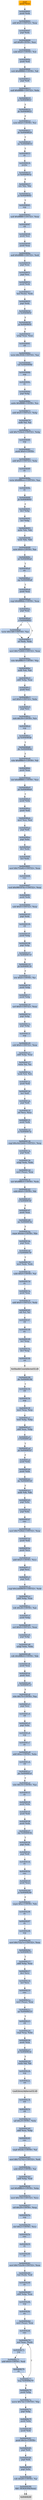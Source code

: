 digraph G {
node[shape=rectangle,style=filled,fillcolor=lightsteelblue,color=lightsteelblue]
bgcolor="transparent"
a0x00408000pushl_eax[label="start\npushl %eax",fillcolor="orange",color="lightgrey"];
a0x00408001pushl_edx[label="0x00408001\npushl %edx"];
a0x00408002addl_0x0UINT32_eax[label="0x00408002\naddl $0x0<UINT32>, %eax"];
a0x00408007popl_edx[label="0x00408007\npopl %edx"];
a0x00408008sall_0x80INT8_esi[label="0x00408008\nsall $0x80<INT8>, %esi"];
a0x0040800bsubb_0x0UINT8_ch[label="0x0040800b\nsubb $0x0<UINT8>, %ch"];
a0x0040800epushl_edi[label="0x0040800e\npushl %edi"];
a0x0040800frorb_0xffffff88UINT8_dl[label="0x0040800f\nrorb $0xffffff88<UINT8>, %dl"];
a0x00408012popl_edi[label="0x00408012\npopl %edi"];
a0x00408013andl_0xffffffffUINT32_ebx[label="0x00408013\nandl $0xffffffff<UINT32>, %ebx"];
a0x00408019jo_0x00408021[label="0x00408019\njo 0x00408021"];
a0x0040801bjle_0x00408021[label="0x0040801b\njle 0x00408021"];
a0x0040801dxorw_0x0UINT8_cx[label="0x0040801d\nxorw $0x0<UINT8>, %cx"];
a0x00408021jle_0x00408029[label="0x00408021\njle 0x00408029"];
a0x00408029jns_0x00408033[label="0x00408029\njns 0x00408033"];
a0x00408033clc_[label="0x00408033\nclc "];
a0x00408034pusha_[label="0x00408034\npusha "];
a0x00408035js_0x0040803a[label="0x00408035\njs 0x0040803a"];
a0x00408037orw_bx_bx[label="0x00408037\norw %bx, %bx"];
a0x0040803aja_0x00408041[label="0x0040803a\nja 0x00408041"];
a0x00408041nop_[label="0x00408041\nnop "];
a0x00408042andl_0xffffffffUINT32_eax[label="0x00408042\nandl $0xffffffff<UINT32>, %eax"];
a0x00408047cld_[label="0x00408047\ncld "];
a0x00408048pushl_esi[label="0x00408048\npushl %esi"];
a0x00408049pushl_eax[label="0x00408049\npushl %eax"];
a0x0040804aandl_0xffffffffUINT32_edi[label="0x0040804a\nandl $0xffffffff<UINT32>, %edi"];
a0x00408050popl_eax[label="0x00408050\npopl %eax"];
a0x00408051popl_esi[label="0x00408051\npopl %esi"];
a0x00408052pushl_edx[label="0x00408052\npushl %edx"];
a0x00408053leal_edx__edx[label="0x00408053\nleal (%edx), %edx"];
a0x00408055popl_edx[label="0x00408055\npopl %edx"];
a0x00408056jo_0x0040805f[label="0x00408056\njo 0x0040805f"];
a0x00408058jp_0x0040805f[label="0x00408058\njp 0x0040805f"];
a0x0040805fxchgl_eax_eax[label="0x0040805f\nxchgl %eax, %eax"];
a0x00408061cld_[label="0x00408061\ncld "];
a0x00408062testw_0x3938UINT16_ax[label="0x00408062\ntestw $0x3938<UINT16>, %ax"];
a0x00408066call_0x0040806b[label="0x00408066\ncall 0x0040806b"];
a0x0040806bnop_[label="0x0040806b\nnop "];
a0x0040806cclc_[label="0x0040806c\nclc "];
a0x0040806dpopl_ebp[label="0x0040806d\npopl %ebp"];
a0x0040806eandw_0xffffffffUINT8_cx[label="0x0040806e\nandw $0xffffffff<UINT8>, %cx"];
a0x00408072addl_0x0UINT32_ebp[label="0x00408072\naddl $0x0<UINT32>, %ebp"];
a0x00408078andb_al_al[label="0x00408078\nandb %al, %al"];
a0x0040807asubl_0x7524e4UINT32_ebp[label="0x0040807a\nsubl $0x7524e4<UINT32>, %ebp"];
a0x00408080nop_[label="0x00408080\nnop "];
a0x00408081pushl_0x0UINT8[label="0x00408081\npushl $0x0<UINT8>"];
a0x00408083addl_0x0UINT32_ebx[label="0x00408083\naddl $0x0<UINT32>, %ebx"];
a0x00408089clc_[label="0x00408089\nclc "];
a0x0040808atestw_0xffff8eeeUINT16_ax[label="0x0040808a\ntestw $0xffff8eee<UINT16>, %ax"];
a0x0040808eclc_[label="0x0040808e\nclc "];
a0x0040808fjb_0x00408093[label="0x0040808f\njb 0x00408093"];
a0x00408091decl_ebp[label="0x00408091\ndecl %ebp"];
a0x00408092incl_ebp[label="0x00408092\nincl %ebp"];
a0x00408093andw_dx_dx[label="0x00408093\nandw %dx, %dx"];
a0x00408096testb_bh_bh[label="0x00408096\ntestb %bh, %bh"];
a0x00408098xorw_0x0UINT8_ax[label="0x00408098\nxorw $0x0<UINT8>, %ax"];
a0x0040809cjnl_0x004080a0[label="0x0040809c\njnl 0x004080a0"];
a0x004080a0stc_[label="0x004080a0\nstc "];
a0x004080a1jnp_0x004080a8[label="0x004080a1\njnp 0x004080a8"];
a0x004080a8pushl_eax[label="0x004080a8\npushl %eax"];
a0x004080a9cmpl_0xffffffdbUINT8_eax[label="0x004080a9\ncmpl $0xffffffdb<UINT8>, %eax"];
a0x004080acpopl_eax[label="0x004080ac\npopl %eax"];
a0x004080adjl_0x004080b3[label="0x004080ad\njl 0x004080b3"];
a0x004080aftestw_0x14ffUINT16_ax[label="0x004080af\ntestw $0x14ff<UINT16>, %ax"];
a0x004080b3orl_edx_edx[label="0x004080b3\norl %edx, %edx"];
a0x004080b5movl_0x75260fUINT32_eax[label="0x004080b5\nmovl $0x75260f<UINT32>, %eax"];
a0x004080barolw_0xffffffc0UINT8_bp[label="0x004080ba\nrolw $0xffffffc0<UINT8>, %bp"];
a0x004080beandb_ah_ah[label="0x004080be\nandb %ah, %ah"];
a0x004080c0addl_ebp_eax[label="0x004080c0\naddl %ebp, %eax"];
a0x004080c2pushl_esi[label="0x004080c2\npushl %esi"];
a0x004080c3xorl_0x0UINT32_ebx[label="0x004080c3\nxorl $0x0<UINT32>, %ebx"];
a0x004080c9popl_esi[label="0x004080c9\npopl %esi"];
a0x004080carorb_0x30UINT8_ch[label="0x004080ca\nrorb $0x30<UINT8>, %ch"];
a0x004080cdnop_[label="0x004080cd\nnop "];
a0x004080cejg_0x004080d6[label="0x004080ce\njg 0x004080d6"];
a0x004080d6jbe_0x004080dc[label="0x004080d6\njbe 0x004080dc"];
a0x004080d8rolw_0xffffffe0UINT8_di[label="0x004080d8\nrolw $0xffffffe0<UINT8>, %di"];
a0x004080dcpushl_eax[label="0x004080dc\npushl %eax"];
a0x004080ddshrl_0xffffff80UINT8_esi[label="0x004080dd\nshrl $0xffffff80<UINT8>, %esi"];
a0x004080e0jnl_0x004080e9[label="0x004080e0\njnl 0x004080e9"];
a0x004080e9pushl_ebx[label="0x004080e9\npushl %ebx"];
a0x004080eapushl_edi[label="0x004080ea\npushl %edi"];
a0x004080ebmovl_esi_esi[label="0x004080eb\nmovl %esi, %esi"];
a0x004080edpopl_edi[label="0x004080ed\npopl %edi"];
a0x004080eepopl_ebx[label="0x004080ee\npopl %ebx"];
a0x004080efdecl_edx[label="0x004080ef\ndecl %edx"];
a0x004080f0incl_edx[label="0x004080f0\nincl %edx"];
a0x004080f1movl_0x752a82UINT32_eax[label="0x004080f1\nmovl $0x752a82<UINT32>, %eax"];
a0x004080f6cmc_[label="0x004080f6\ncmc "];
a0x004080f7testl_0x980187bcUINT32_eax[label="0x004080f7\ntestl $0x980187bc<UINT32>, %eax"];
a0x004080fcpushl_edx[label="0x004080fc\npushl %edx"];
a0x004080fdsubl_0x0UINT32_eax[label="0x004080fd\nsubl $0x0<UINT32>, %eax"];
a0x00408103popl_edx[label="0x00408103\npopl %edx"];
a0x00408104cld_[label="0x00408104\ncld "];
a0x00408105pushl_ebp[label="0x00408105\npushl %ebp"];
a0x00408106popl_ebp[label="0x00408106\npopl %ebp"];
a0x00408107ja_0x00408110[label="0x00408107\nja 0x00408110"];
a0x00408110jb_0x00408116[label="0x00408110\njb 0x00408116"];
a0x00408112orw_0x0UINT8_si[label="0x00408112\norw $0x0<UINT8>, %si"];
a0x00408116pushl_ebp[label="0x00408116\npushl %ebp"];
a0x00408117pushl_ebp[label="0x00408117\npushl %ebp"];
a0x00408118xorl_0x0UINT32_eax[label="0x00408118\nxorl $0x0<UINT32>, %eax"];
a0x0040811dpopl_ebp[label="0x0040811d\npopl %ebp"];
a0x0040811epopl_ebp[label="0x0040811e\npopl %ebp"];
a0x0040811fnop_[label="0x0040811f\nnop "];
a0x00408120subl_0x0UINT32_eax[label="0x00408120\nsubl $0x0<UINT32>, %eax"];
a0x00408125addl_ebp_eax[label="0x00408125\naddl %ebp, %eax"];
a0x00408127testw_si_si[label="0x00408127\ntestw %si, %si"];
a0x0040812atestb_ch_ch[label="0x0040812a\ntestb %ch, %ch"];
a0x0040812cpushl_edi[label="0x0040812c\npushl %edi"];
a0x0040812dincl_edi[label="0x0040812d\nincl %edi"];
a0x0040812epopl_edi[label="0x0040812e\npopl %edi"];
a0x0040812forl_ecx_ecx[label="0x0040812f\norl %ecx, %ecx"];
a0x00408131pushl_edx[label="0x00408131\npushl %edx"];
a0x00408132ja_0x0040813a[label="0x00408132\nja 0x0040813a"];
a0x00408134cmpl_0xc6a52b06UINT32_esp[label="0x00408134\ncmpl $0xc6a52b06<UINT32>, %esp"];
a0x0040813apopl_edx[label="0x0040813a\npopl %edx"];
a0x0040813bxchgl_edx_edx[label="0x0040813b\nxchgl %edx, %edx"];
a0x0040813dmovl_eax__eax[label="0x0040813d\nmovl (%eax), %eax"];
a0x0040813fshrl_0xffffffc0UINT8_edx[label="0x0040813f\nshrl $0xffffffc0<UINT8>, %edx"];
a0x00408142subb_0x0UINT8_bl[label="0x00408142\nsubb $0x0<UINT8>, %bl"];
a0x00408145jl_0x0040814f[label="0x00408145\njl 0x0040814f"];
a0x00408147pushl_eax[label="0x00408147\npushl %eax"];
a0x00408148jne_0x0040814e[label="0x00408148\njne 0x0040814e"];
a0x0040814acmpw_0x4dUINT8_bx[label="0x0040814a\ncmpw $0x4d<UINT8>, %bx"];
a0x0040814epopl_eax[label="0x0040814e\npopl %eax"];
a0x0040814fjl_0x00408159[label="0x0040814f\njl 0x00408159"];
a0x00408159movl_edx_edx[label="0x00408159\nmovl %edx, %edx"];
a0x0040815bsubb_0x0UINT8_al[label="0x0040815b\nsubb $0x0<UINT8>, %al"];
a0x0040815dclc_[label="0x0040815d\nclc "];
a0x0040815epushl_eax[label="0x0040815e\npushl %eax"];
a0x0040815faddl_0x0UINT32_edx[label="0x0040815f\naddl $0x0<UINT32>, %edx"];
a0x00408165orb_cl_cl[label="0x00408165\norb %cl, %cl"];
a0x00408167cld_[label="0x00408167\ncld "];
a0x00408168stc_[label="0x00408168\nstc "];
a0x00408169incl_esp[label="0x00408169\nincl %esp"];
a0x0040816adecl_esp[label="0x0040816a\ndecl %esp"];
a0x0040816bret[label="0x0040816b\nret"];
SetHandleCount_kernel32_dll[label="SetHandleCount@kernel32.dll",fillcolor="lightgrey",color="lightgrey"];
a0x00408196jbe_0x0040819d[label="0x00408196\njbe 0x0040819d"];
a0x0040819dcld_[label="0x0040819d\ncld "];
a0x0040819enop_[label="0x0040819e\nnop "];
a0x0040819fmovl_esp_esp[label="0x0040819f\nmovl %esp, %esp"];
a0x004081a1testl_ebp_ebp[label="0x004081a1\ntestl %ebp, %ebp"];
a0x004081a3addl_eax_ebp[label="0x004081a3\naddl %eax, %ebp"];
a0x004081a5jl_0x004081ad[label="0x004081a5\njl 0x004081ad"];
a0x004081adjnl_0x004081b7[label="0x004081ad\njnl 0x004081b7"];
a0x004081afpushl_ebx[label="0x004081af\npushl %ebx"];
a0x004081b0pushl_ebx[label="0x004081b0\npushl %ebx"];
a0x004081b1jbe_0x004081b5[label="0x004081b1\njbe 0x004081b5"];
a0x004081b3andb_dh_dh[label="0x004081b3\nandb %dh, %dh"];
a0x004081b5popl_ebx[label="0x004081b5\npopl %ebx"];
a0x004081b6popl_ebx[label="0x004081b6\npopl %ebx"];
a0x004081b7cmc_[label="0x004081b7\ncmc "];
a0x004081b8movl_0x7526b4UINT32_eax[label="0x004081b8\nmovl $0x7526b4<UINT32>, %eax"];
a0x004081bdpushl_edi[label="0x004081bd\npushl %edi"];
a0x004081bepushl_ecx[label="0x004081be\npushl %ecx"];
a0x004081bfaddl_0x0UINT8_ecx[label="0x004081bf\naddl $0x0<UINT8>, %ecx"];
a0x004081c2popl_ecx[label="0x004081c2\npopl %ecx"];
a0x004081c3popl_edi[label="0x004081c3\npopl %edi"];
a0x004081c4cmpl_0x2a8d9659UINT32_edx[label="0x004081c4\ncmpl $0x2a8d9659<UINT32>, %edx"];
a0x004081caaddl_ebp_eax[label="0x004081ca\naddl %ebp, %eax"];
a0x004081ccrolb_0x28UINT8_ah[label="0x004081cc\nrolb $0x28<UINT8>, %ah"];
a0x004081cfpushl_ebp[label="0x004081cf\npushl %ebp"];
a0x004081d0xorl_0x0UINT32_eax[label="0x004081d0\nxorl $0x0<UINT32>, %eax"];
a0x004081d5popl_ebp[label="0x004081d5\npopl %ebp"];
a0x004081d6xchgl_ebx_ebx[label="0x004081d6\nxchgl %ebx, %ebx"];
a0x004081d8rolb_0xffffffe0UINT8_bh[label="0x004081d8\nrolb $0xffffffe0<UINT8>, %bh"];
a0x004081dbpushl_eax[label="0x004081db\npushl %eax"];
a0x004081dcpushl_esi[label="0x004081dc\npushl %esi"];
a0x004081ddjs_0x004081e3[label="0x004081dd\njs 0x004081e3"];
a0x004081dfrolw_0x70UINT8_sp[label="0x004081df\nrolw $0x70<UINT8>, %sp"];
a0x004081e3popl_esi[label="0x004081e3\npopl %esi"];
a0x004081e4cld_[label="0x004081e4\ncld "];
a0x004081e5popl_ebx[label="0x004081e5\npopl %ebx"];
a0x004081e6nop_[label="0x004081e6\nnop "];
a0x004081e7clc_[label="0x004081e7\nclc "];
a0x004081e8addl_0xaUINT8_ebx[label="0x004081e8\naddl $0xa<UINT8>, %ebx"];
a0x004081ebcld_[label="0x004081eb\ncld "];
a0x004081ecjns_0x004081ef[label="0x004081ec\njns 0x004081ef"];
a0x004081efrolw_0x10UINT8_ax[label="0x004081ef\nrolw $0x10<UINT8>, %ax"];
a0x004081f3clc_[label="0x004081f3\nclc "];
a0x004081f4pushl_ebx[label="0x004081f4\npushl %ebx"];
a0x004081f5pushl_edi[label="0x004081f5\npushl %edi"];
a0x004081f6pushl_edx[label="0x004081f6\npushl %edx"];
a0x004081f7jnp_0x004081fb[label="0x004081f7\njnp 0x004081fb"];
a0x004081fbpopl_edx[label="0x004081fb\npopl %edx"];
a0x004081fcpopl_edi[label="0x004081fc\npopl %edi"];
a0x004081fdclc_[label="0x004081fd\nclc "];
a0x004081fecmc_[label="0x004081fe\ncmc "];
a0x004081ffpushl_eax[label="0x004081ff\npushl %eax"];
a0x00408200ja_0x00408206[label="0x00408200\nja 0x00408206"];
a0x00408202cmpw_0xeUINT8_dx[label="0x00408202\ncmpw $0xe<UINT8>, %dx"];
a0x00408206clc_[label="0x00408206\nclc "];
a0x00408207clc_[label="0x00408207\nclc "];
a0x00408208nop_[label="0x00408208\nnop "];
a0x00408209movl_0x752a7eUINT32_eax[label="0x00408209\nmovl $0x752a7e<UINT32>, %eax"];
a0x0040820eja_0x00408215[label="0x0040820e\nja 0x00408215"];
a0x00408215addl_ebp_eax[label="0x00408215\naddl %ebp, %eax"];
a0x00408217decl_ecx[label="0x00408217\ndecl %ecx"];
a0x00408218incl_ecx[label="0x00408218\nincl %ecx"];
a0x00408219cmc_[label="0x00408219\ncmc "];
a0x0040821amovl_eax__eax[label="0x0040821a\nmovl (%eax), %eax"];
a0x0040821cjae_0x00408223[label="0x0040821c\njae 0x00408223"];
a0x00408223cld_[label="0x00408223\ncld "];
a0x00408224cmpl_esp_ebx[label="0x00408224\ncmpl %esp, %ebx"];
a0x00408226pushl_eax[label="0x00408226\npushl %eax"];
a0x00408227jb_0x0040822b[label="0x00408227\njb 0x0040822b"];
a0x00408229testb_bl_bl[label="0x00408229\ntestb %bl, %bl"];
a0x0040822bnop_[label="0x0040822b\nnop "];
a0x0040822cret[label="0x0040822c\nret"];
LoadLibraryA_kernel32_dll[label="LoadLibraryA@kernel32.dll",fillcolor="lightgrey",color="lightgrey"];
a0x0040823bstd_[label="0x0040823b\nstd "];
a0x0040823ccld_[label="0x0040823c\ncld "];
a0x0040823dsall_0xc0INT8_ebx[label="0x0040823d\nsall $0xc0<INT8>, %ebx"];
a0x00408240addl_eax_ebp[label="0x00408240\naddl %eax, %ebp"];
a0x00408242cmc_[label="0x00408242\ncmc "];
a0x00408243cmpb_0x4bUINT8_al[label="0x00408243\ncmpb $0x4b<UINT8>, %al"];
a0x00408245movl_0x752702UINT32_edi[label="0x00408245\nmovl $0x752702<UINT32>, %edi"];
a0x0040824asubb_0x0UINT8_al[label="0x0040824a\nsubb $0x0<UINT8>, %al"];
a0x0040824daddl_ebp_edi[label="0x0040824d\naddl %ebp, %edi"];
a0x0040824frorl_0xffffffc0UINT8_ebp[label="0x0040824f\nrorl $0xffffffc0<UINT8>, %ebp"];
a0x00408252movl_0x334UINT32_ecx[label="0x00408252\nmovl $0x334<UINT32>, %ecx"];
a0x00408257roll_0x20UINT8_esp[label="0x00408257\nroll $0x20<UINT8>, %esp"];
a0x0040825anop_[label="0x0040825a\nnop "];
a0x0040825bshrl_0x2UINT8_ecx[label="0x0040825b\nshrl $0x2<UINT8>, %ecx"];
a0x0040825ecmc_[label="0x0040825e\ncmc "];
a0x0040825fclc_[label="0x0040825f\nclc "];
a0x00408260clc_[label="0x00408260\nclc "];
a0x00408261movl_0x752a36UINT32_eax[label="0x00408261\nmovl $0x752a36<UINT32>, %eax"];
a0x00408266leal_edi__edi[label="0x00408266\nleal (%edi), %edi"];
a0x00408268clc_[label="0x00408268\nclc "];
a0x00408269addl_ebp_eax[label="0x00408269\naddl %ebp, %eax"];
a0x0040826bnop_[label="0x0040826b\nnop "];
a0x0040826cstc_[label="0x0040826c\nstc "];
a0x0040826dmovl_eax__eax[label="0x0040826d\nmovl (%eax), %eax"];
a0x0040826fcmc_[label="0x0040826f\ncmc "];
a0x00408270xorl_eax_edi_[label="0x00408270\nxorl %eax, (%edi)"];
a0x00408272nop_[label="0x00408272\nnop "];
a0x00408273addl_0x4UINT8_edi[label="0x00408273\naddl $0x4<UINT8>, %edi"];
a0x00408276clc_[label="0x00408276\nclc "];
a0x00408277loop_0x00408270[label="0x00408277\nloop 0x00408270"];
a0x00408279pushl_ebp[label="0x00408279\npushl %ebp"];
a0x0040827amovw_0x7deUINT16_bp[label="0x0040827a\nmovw $0x7de<UINT16>, %bp"];
a0x0040827epopl_ebp[label="0x0040827e\npopl %ebp"];
a0x0040827fpushl_ebx[label="0x0040827f\npushl %ebx"];
a0x00408280pushl_edi[label="0x00408280\npushl %edi"];
a0x00408281pushl_0x5eUINT8[label="0x00408281\npushl $0x5e<UINT8>"];
a0x00408283popl_edi[label="0x00408283\npopl %edi"];
a0x00408284popl_edi[label="0x00408284\npopl %edi"];
a0x00408285popl_ebx[label="0x00408285\npopl %ebx"];
a0x00408286rolb_0x60UINT8_al[label="0x00408286\nrolb $0x60<UINT8>, %al"];
a0x00408289fildl__583826364eax_[label="0x00408289\nfildl -583826364(%eax)"];
a0x0040828f[label="0x0040828f",fillcolor="lightgrey",color="lightgrey"];
a0x0040828f[label="0x0040828f",fillcolor="lightgrey",color="lightgrey"];
a0x00408000pushl_eax -> a0x00408001pushl_edx [color="#000000"];
a0x00408001pushl_edx -> a0x00408002addl_0x0UINT32_eax [color="#000000"];
a0x00408002addl_0x0UINT32_eax -> a0x00408007popl_edx [color="#000000"];
a0x00408007popl_edx -> a0x00408008sall_0x80INT8_esi [color="#000000"];
a0x00408008sall_0x80INT8_esi -> a0x0040800bsubb_0x0UINT8_ch [color="#000000"];
a0x0040800bsubb_0x0UINT8_ch -> a0x0040800epushl_edi [color="#000000"];
a0x0040800epushl_edi -> a0x0040800frorb_0xffffff88UINT8_dl [color="#000000"];
a0x0040800frorb_0xffffff88UINT8_dl -> a0x00408012popl_edi [color="#000000"];
a0x00408012popl_edi -> a0x00408013andl_0xffffffffUINT32_ebx [color="#000000"];
a0x00408013andl_0xffffffffUINT32_ebx -> a0x00408019jo_0x00408021 [color="#000000"];
a0x00408019jo_0x00408021 -> a0x0040801bjle_0x00408021 [color="#000000",label="F"];
a0x0040801bjle_0x00408021 -> a0x0040801dxorw_0x0UINT8_cx [color="#000000",label="F"];
a0x0040801dxorw_0x0UINT8_cx -> a0x00408021jle_0x00408029 [color="#000000"];
a0x00408021jle_0x00408029 -> a0x00408029jns_0x00408033 [color="#000000",label="T"];
a0x00408029jns_0x00408033 -> a0x00408033clc_ [color="#000000",label="T"];
a0x00408033clc_ -> a0x00408034pusha_ [color="#000000"];
a0x00408034pusha_ -> a0x00408035js_0x0040803a [color="#000000"];
a0x00408035js_0x0040803a -> a0x00408037orw_bx_bx [color="#000000",label="F"];
a0x00408037orw_bx_bx -> a0x0040803aja_0x00408041 [color="#000000"];
a0x0040803aja_0x00408041 -> a0x00408041nop_ [color="#000000",label="T"];
a0x00408041nop_ -> a0x00408042andl_0xffffffffUINT32_eax [color="#000000"];
a0x00408042andl_0xffffffffUINT32_eax -> a0x00408047cld_ [color="#000000"];
a0x00408047cld_ -> a0x00408048pushl_esi [color="#000000"];
a0x00408048pushl_esi -> a0x00408049pushl_eax [color="#000000"];
a0x00408049pushl_eax -> a0x0040804aandl_0xffffffffUINT32_edi [color="#000000"];
a0x0040804aandl_0xffffffffUINT32_edi -> a0x00408050popl_eax [color="#000000"];
a0x00408050popl_eax -> a0x00408051popl_esi [color="#000000"];
a0x00408051popl_esi -> a0x00408052pushl_edx [color="#000000"];
a0x00408052pushl_edx -> a0x00408053leal_edx__edx [color="#000000"];
a0x00408053leal_edx__edx -> a0x00408055popl_edx [color="#000000"];
a0x00408055popl_edx -> a0x00408056jo_0x0040805f [color="#000000"];
a0x00408056jo_0x0040805f -> a0x00408058jp_0x0040805f [color="#000000",label="F"];
a0x00408058jp_0x0040805f -> a0x0040805fxchgl_eax_eax [color="#000000",label="T"];
a0x0040805fxchgl_eax_eax -> a0x00408061cld_ [color="#000000"];
a0x00408061cld_ -> a0x00408062testw_0x3938UINT16_ax [color="#000000"];
a0x00408062testw_0x3938UINT16_ax -> a0x00408066call_0x0040806b [color="#000000"];
a0x00408066call_0x0040806b -> a0x0040806bnop_ [color="#000000"];
a0x0040806bnop_ -> a0x0040806cclc_ [color="#000000"];
a0x0040806cclc_ -> a0x0040806dpopl_ebp [color="#000000"];
a0x0040806dpopl_ebp -> a0x0040806eandw_0xffffffffUINT8_cx [color="#000000"];
a0x0040806eandw_0xffffffffUINT8_cx -> a0x00408072addl_0x0UINT32_ebp [color="#000000"];
a0x00408072addl_0x0UINT32_ebp -> a0x00408078andb_al_al [color="#000000"];
a0x00408078andb_al_al -> a0x0040807asubl_0x7524e4UINT32_ebp [color="#000000"];
a0x0040807asubl_0x7524e4UINT32_ebp -> a0x00408080nop_ [color="#000000"];
a0x00408080nop_ -> a0x00408081pushl_0x0UINT8 [color="#000000"];
a0x00408081pushl_0x0UINT8 -> a0x00408083addl_0x0UINT32_ebx [color="#000000"];
a0x00408083addl_0x0UINT32_ebx -> a0x00408089clc_ [color="#000000"];
a0x00408089clc_ -> a0x0040808atestw_0xffff8eeeUINT16_ax [color="#000000"];
a0x0040808atestw_0xffff8eeeUINT16_ax -> a0x0040808eclc_ [color="#000000"];
a0x0040808eclc_ -> a0x0040808fjb_0x00408093 [color="#000000"];
a0x0040808fjb_0x00408093 -> a0x00408091decl_ebp [color="#000000",label="F"];
a0x00408091decl_ebp -> a0x00408092incl_ebp [color="#000000"];
a0x00408092incl_ebp -> a0x00408093andw_dx_dx [color="#000000"];
a0x00408093andw_dx_dx -> a0x00408096testb_bh_bh [color="#000000"];
a0x00408096testb_bh_bh -> a0x00408098xorw_0x0UINT8_ax [color="#000000"];
a0x00408098xorw_0x0UINT8_ax -> a0x0040809cjnl_0x004080a0 [color="#000000"];
a0x0040809cjnl_0x004080a0 -> a0x004080a0stc_ [color="#000000",label="T"];
a0x004080a0stc_ -> a0x004080a1jnp_0x004080a8 [color="#000000"];
a0x004080a1jnp_0x004080a8 -> a0x004080a8pushl_eax [color="#000000",label="T"];
a0x004080a8pushl_eax -> a0x004080a9cmpl_0xffffffdbUINT8_eax [color="#000000"];
a0x004080a9cmpl_0xffffffdbUINT8_eax -> a0x004080acpopl_eax [color="#000000"];
a0x004080acpopl_eax -> a0x004080adjl_0x004080b3 [color="#000000"];
a0x004080adjl_0x004080b3 -> a0x004080aftestw_0x14ffUINT16_ax [color="#000000",label="F"];
a0x004080adjl_0x004080b3 -> a0x004080b3orl_edx_edx [color="#000000",label="T"];
a0x004080b3orl_edx_edx -> a0x004080b5movl_0x75260fUINT32_eax [color="#000000"];
a0x004080b5movl_0x75260fUINT32_eax -> a0x004080barolw_0xffffffc0UINT8_bp [color="#000000"];
a0x004080barolw_0xffffffc0UINT8_bp -> a0x004080beandb_ah_ah [color="#000000"];
a0x004080beandb_ah_ah -> a0x004080c0addl_ebp_eax [color="#000000"];
a0x004080c0addl_ebp_eax -> a0x004080c2pushl_esi [color="#000000"];
a0x004080c2pushl_esi -> a0x004080c3xorl_0x0UINT32_ebx [color="#000000"];
a0x004080c3xorl_0x0UINT32_ebx -> a0x004080c9popl_esi [color="#000000"];
a0x004080c9popl_esi -> a0x004080carorb_0x30UINT8_ch [color="#000000"];
a0x004080carorb_0x30UINT8_ch -> a0x004080cdnop_ [color="#000000"];
a0x004080cdnop_ -> a0x004080cejg_0x004080d6 [color="#000000"];
a0x004080cejg_0x004080d6 -> a0x004080d6jbe_0x004080dc [color="#000000",label="T"];
a0x004080d6jbe_0x004080dc -> a0x004080d8rolw_0xffffffe0UINT8_di [color="#000000",label="F"];
a0x004080d8rolw_0xffffffe0UINT8_di -> a0x004080dcpushl_eax [color="#000000"];
a0x004080dcpushl_eax -> a0x004080ddshrl_0xffffff80UINT8_esi [color="#000000"];
a0x004080ddshrl_0xffffff80UINT8_esi -> a0x004080e0jnl_0x004080e9 [color="#000000"];
a0x004080e0jnl_0x004080e9 -> a0x004080e9pushl_ebx [color="#000000",label="T"];
a0x004080e9pushl_ebx -> a0x004080eapushl_edi [color="#000000"];
a0x004080eapushl_edi -> a0x004080ebmovl_esi_esi [color="#000000"];
a0x004080ebmovl_esi_esi -> a0x004080edpopl_edi [color="#000000"];
a0x004080edpopl_edi -> a0x004080eepopl_ebx [color="#000000"];
a0x004080eepopl_ebx -> a0x004080efdecl_edx [color="#000000"];
a0x004080efdecl_edx -> a0x004080f0incl_edx [color="#000000"];
a0x004080f0incl_edx -> a0x004080f1movl_0x752a82UINT32_eax [color="#000000"];
a0x004080f1movl_0x752a82UINT32_eax -> a0x004080f6cmc_ [color="#000000"];
a0x004080f6cmc_ -> a0x004080f7testl_0x980187bcUINT32_eax [color="#000000"];
a0x004080f7testl_0x980187bcUINT32_eax -> a0x004080fcpushl_edx [color="#000000"];
a0x004080fcpushl_edx -> a0x004080fdsubl_0x0UINT32_eax [color="#000000"];
a0x004080fdsubl_0x0UINT32_eax -> a0x00408103popl_edx [color="#000000"];
a0x00408103popl_edx -> a0x00408104cld_ [color="#000000"];
a0x00408104cld_ -> a0x00408105pushl_ebp [color="#000000"];
a0x00408105pushl_ebp -> a0x00408106popl_ebp [color="#000000"];
a0x00408106popl_ebp -> a0x00408107ja_0x00408110 [color="#000000"];
a0x00408107ja_0x00408110 -> a0x00408110jb_0x00408116 [color="#000000",label="T"];
a0x00408110jb_0x00408116 -> a0x00408112orw_0x0UINT8_si [color="#000000",label="F"];
a0x00408112orw_0x0UINT8_si -> a0x00408116pushl_ebp [color="#000000"];
a0x00408116pushl_ebp -> a0x00408117pushl_ebp [color="#000000"];
a0x00408117pushl_ebp -> a0x00408118xorl_0x0UINT32_eax [color="#000000"];
a0x00408118xorl_0x0UINT32_eax -> a0x0040811dpopl_ebp [color="#000000"];
a0x0040811dpopl_ebp -> a0x0040811epopl_ebp [color="#000000"];
a0x0040811epopl_ebp -> a0x0040811fnop_ [color="#000000"];
a0x0040811fnop_ -> a0x00408120subl_0x0UINT32_eax [color="#000000"];
a0x00408120subl_0x0UINT32_eax -> a0x00408125addl_ebp_eax [color="#000000"];
a0x00408125addl_ebp_eax -> a0x00408127testw_si_si [color="#000000"];
a0x00408127testw_si_si -> a0x0040812atestb_ch_ch [color="#000000"];
a0x0040812atestb_ch_ch -> a0x0040812cpushl_edi [color="#000000"];
a0x0040812cpushl_edi -> a0x0040812dincl_edi [color="#000000"];
a0x0040812dincl_edi -> a0x0040812epopl_edi [color="#000000"];
a0x0040812epopl_edi -> a0x0040812forl_ecx_ecx [color="#000000"];
a0x0040812forl_ecx_ecx -> a0x00408131pushl_edx [color="#000000"];
a0x00408131pushl_edx -> a0x00408132ja_0x0040813a [color="#000000"];
a0x00408132ja_0x0040813a -> a0x00408134cmpl_0xc6a52b06UINT32_esp [color="#000000",label="F"];
a0x00408134cmpl_0xc6a52b06UINT32_esp -> a0x0040813apopl_edx [color="#000000"];
a0x0040813apopl_edx -> a0x0040813bxchgl_edx_edx [color="#000000"];
a0x0040813bxchgl_edx_edx -> a0x0040813dmovl_eax__eax [color="#000000"];
a0x0040813dmovl_eax__eax -> a0x0040813fshrl_0xffffffc0UINT8_edx [color="#000000"];
a0x0040813fshrl_0xffffffc0UINT8_edx -> a0x00408142subb_0x0UINT8_bl [color="#000000"];
a0x00408142subb_0x0UINT8_bl -> a0x00408145jl_0x0040814f [color="#000000"];
a0x00408145jl_0x0040814f -> a0x00408147pushl_eax [color="#000000",label="F"];
a0x00408147pushl_eax -> a0x00408148jne_0x0040814e [color="#000000"];
a0x00408148jne_0x0040814e -> a0x0040814acmpw_0x4dUINT8_bx [color="#000000",label="F"];
a0x0040814acmpw_0x4dUINT8_bx -> a0x0040814epopl_eax [color="#000000"];
a0x0040814epopl_eax -> a0x0040814fjl_0x00408159 [color="#000000"];
a0x0040814fjl_0x00408159 -> a0x00408159movl_edx_edx [color="#000000",label="T"];
a0x00408159movl_edx_edx -> a0x0040815bsubb_0x0UINT8_al [color="#000000"];
a0x0040815bsubb_0x0UINT8_al -> a0x0040815dclc_ [color="#000000"];
a0x0040815dclc_ -> a0x0040815epushl_eax [color="#000000"];
a0x0040815epushl_eax -> a0x0040815faddl_0x0UINT32_edx [color="#000000"];
a0x0040815faddl_0x0UINT32_edx -> a0x00408165orb_cl_cl [color="#000000"];
a0x00408165orb_cl_cl -> a0x00408167cld_ [color="#000000"];
a0x00408167cld_ -> a0x00408168stc_ [color="#000000"];
a0x00408168stc_ -> a0x00408169incl_esp [color="#000000"];
a0x00408169incl_esp -> a0x0040816adecl_esp [color="#000000"];
a0x0040816adecl_esp -> a0x0040816bret [color="#000000"];
a0x0040816bret -> SetHandleCount_kernel32_dll [color="#000000"];
SetHandleCount_kernel32_dll -> a0x00408196jbe_0x0040819d [color="#000000"];
a0x00408196jbe_0x0040819d -> a0x0040819dcld_ [color="#000000",label="T"];
a0x0040819dcld_ -> a0x0040819enop_ [color="#000000"];
a0x0040819enop_ -> a0x0040819fmovl_esp_esp [color="#000000"];
a0x0040819fmovl_esp_esp -> a0x004081a1testl_ebp_ebp [color="#000000"];
a0x004081a1testl_ebp_ebp -> a0x004081a3addl_eax_ebp [color="#000000"];
a0x004081a3addl_eax_ebp -> a0x004081a5jl_0x004081ad [color="#000000"];
a0x004081a5jl_0x004081ad -> a0x004081adjnl_0x004081b7 [color="#000000",label="T"];
a0x004081adjnl_0x004081b7 -> a0x004081afpushl_ebx [color="#000000",label="F"];
a0x004081afpushl_ebx -> a0x004081b0pushl_ebx [color="#000000"];
a0x004081b0pushl_ebx -> a0x004081b1jbe_0x004081b5 [color="#000000"];
a0x004081b1jbe_0x004081b5 -> a0x004081b3andb_dh_dh [color="#000000",label="F"];
a0x004081b3andb_dh_dh -> a0x004081b5popl_ebx [color="#000000"];
a0x004081b5popl_ebx -> a0x004081b6popl_ebx [color="#000000"];
a0x004081b6popl_ebx -> a0x004081b7cmc_ [color="#000000"];
a0x004081b7cmc_ -> a0x004081b8movl_0x7526b4UINT32_eax [color="#000000"];
a0x004081b8movl_0x7526b4UINT32_eax -> a0x004081bdpushl_edi [color="#000000"];
a0x004081bdpushl_edi -> a0x004081bepushl_ecx [color="#000000"];
a0x004081bepushl_ecx -> a0x004081bfaddl_0x0UINT8_ecx [color="#000000"];
a0x004081bfaddl_0x0UINT8_ecx -> a0x004081c2popl_ecx [color="#000000"];
a0x004081c2popl_ecx -> a0x004081c3popl_edi [color="#000000"];
a0x004081c3popl_edi -> a0x004081c4cmpl_0x2a8d9659UINT32_edx [color="#000000"];
a0x004081c4cmpl_0x2a8d9659UINT32_edx -> a0x004081caaddl_ebp_eax [color="#000000"];
a0x004081caaddl_ebp_eax -> a0x004081ccrolb_0x28UINT8_ah [color="#000000"];
a0x004081ccrolb_0x28UINT8_ah -> a0x004081cfpushl_ebp [color="#000000"];
a0x004081cfpushl_ebp -> a0x004081d0xorl_0x0UINT32_eax [color="#000000"];
a0x004081d0xorl_0x0UINT32_eax -> a0x004081d5popl_ebp [color="#000000"];
a0x004081d5popl_ebp -> a0x004081d6xchgl_ebx_ebx [color="#000000"];
a0x004081d6xchgl_ebx_ebx -> a0x004081d8rolb_0xffffffe0UINT8_bh [color="#000000"];
a0x004081d8rolb_0xffffffe0UINT8_bh -> a0x004081dbpushl_eax [color="#000000"];
a0x004081dbpushl_eax -> a0x004081dcpushl_esi [color="#000000"];
a0x004081dcpushl_esi -> a0x004081ddjs_0x004081e3 [color="#000000"];
a0x004081ddjs_0x004081e3 -> a0x004081dfrolw_0x70UINT8_sp [color="#000000",label="F"];
a0x004081dfrolw_0x70UINT8_sp -> a0x004081e3popl_esi [color="#000000"];
a0x004081e3popl_esi -> a0x004081e4cld_ [color="#000000"];
a0x004081e4cld_ -> a0x004081e5popl_ebx [color="#000000"];
a0x004081e5popl_ebx -> a0x004081e6nop_ [color="#000000"];
a0x004081e6nop_ -> a0x004081e7clc_ [color="#000000"];
a0x004081e7clc_ -> a0x004081e8addl_0xaUINT8_ebx [color="#000000"];
a0x004081e8addl_0xaUINT8_ebx -> a0x004081ebcld_ [color="#000000"];
a0x004081ebcld_ -> a0x004081ecjns_0x004081ef [color="#000000"];
a0x004081ecjns_0x004081ef -> a0x004081efrolw_0x10UINT8_ax [color="#000000",label="T"];
a0x004081efrolw_0x10UINT8_ax -> a0x004081f3clc_ [color="#000000"];
a0x004081f3clc_ -> a0x004081f4pushl_ebx [color="#000000"];
a0x004081f4pushl_ebx -> a0x004081f5pushl_edi [color="#000000"];
a0x004081f5pushl_edi -> a0x004081f6pushl_edx [color="#000000"];
a0x004081f6pushl_edx -> a0x004081f7jnp_0x004081fb [color="#000000"];
a0x004081f7jnp_0x004081fb -> a0x004081fbpopl_edx [color="#000000",label="T"];
a0x004081fbpopl_edx -> a0x004081fcpopl_edi [color="#000000"];
a0x004081fcpopl_edi -> a0x004081fdclc_ [color="#000000"];
a0x004081fdclc_ -> a0x004081fecmc_ [color="#000000"];
a0x004081fecmc_ -> a0x004081ffpushl_eax [color="#000000"];
a0x004081ffpushl_eax -> a0x00408200ja_0x00408206 [color="#000000"];
a0x00408200ja_0x00408206 -> a0x00408202cmpw_0xeUINT8_dx [color="#000000",label="F"];
a0x00408202cmpw_0xeUINT8_dx -> a0x00408206clc_ [color="#000000"];
a0x00408206clc_ -> a0x00408207clc_ [color="#000000"];
a0x00408207clc_ -> a0x00408208nop_ [color="#000000"];
a0x00408208nop_ -> a0x00408209movl_0x752a7eUINT32_eax [color="#000000"];
a0x00408209movl_0x752a7eUINT32_eax -> a0x0040820eja_0x00408215 [color="#000000"];
a0x0040820eja_0x00408215 -> a0x00408215addl_ebp_eax [color="#000000",label="T"];
a0x00408215addl_ebp_eax -> a0x00408217decl_ecx [color="#000000"];
a0x00408217decl_ecx -> a0x00408218incl_ecx [color="#000000"];
a0x00408218incl_ecx -> a0x00408219cmc_ [color="#000000"];
a0x00408219cmc_ -> a0x0040821amovl_eax__eax [color="#000000"];
a0x0040821amovl_eax__eax -> a0x0040821cjae_0x00408223 [color="#000000"];
a0x0040821cjae_0x00408223 -> a0x00408223cld_ [color="#000000",label="T"];
a0x00408223cld_ -> a0x00408224cmpl_esp_ebx [color="#000000"];
a0x00408224cmpl_esp_ebx -> a0x00408226pushl_eax [color="#000000"];
a0x00408226pushl_eax -> a0x00408227jb_0x0040822b [color="#000000"];
a0x00408227jb_0x0040822b -> a0x00408229testb_bl_bl [color="#000000",label="F"];
a0x00408229testb_bl_bl -> a0x0040822bnop_ [color="#000000"];
a0x0040822bnop_ -> a0x0040822cret [color="#000000"];
a0x0040822cret -> LoadLibraryA_kernel32_dll [color="#000000"];
LoadLibraryA_kernel32_dll -> a0x0040823bstd_ [color="#000000"];
a0x0040823bstd_ -> a0x0040823ccld_ [color="#000000"];
a0x0040823ccld_ -> a0x0040823dsall_0xc0INT8_ebx [color="#000000"];
a0x0040823dsall_0xc0INT8_ebx -> a0x00408240addl_eax_ebp [color="#000000"];
a0x00408240addl_eax_ebp -> a0x00408242cmc_ [color="#000000"];
a0x00408242cmc_ -> a0x00408243cmpb_0x4bUINT8_al [color="#000000"];
a0x00408243cmpb_0x4bUINT8_al -> a0x00408245movl_0x752702UINT32_edi [color="#000000"];
a0x00408245movl_0x752702UINT32_edi -> a0x0040824asubb_0x0UINT8_al [color="#000000"];
a0x0040824asubb_0x0UINT8_al -> a0x0040824daddl_ebp_edi [color="#000000"];
a0x0040824daddl_ebp_edi -> a0x0040824frorl_0xffffffc0UINT8_ebp [color="#000000"];
a0x0040824frorl_0xffffffc0UINT8_ebp -> a0x00408252movl_0x334UINT32_ecx [color="#000000"];
a0x00408252movl_0x334UINT32_ecx -> a0x00408257roll_0x20UINT8_esp [color="#000000"];
a0x00408257roll_0x20UINT8_esp -> a0x0040825anop_ [color="#000000"];
a0x0040825anop_ -> a0x0040825bshrl_0x2UINT8_ecx [color="#000000"];
a0x0040825bshrl_0x2UINT8_ecx -> a0x0040825ecmc_ [color="#000000"];
a0x0040825ecmc_ -> a0x0040825fclc_ [color="#000000"];
a0x0040825fclc_ -> a0x00408260clc_ [color="#000000"];
a0x00408260clc_ -> a0x00408261movl_0x752a36UINT32_eax [color="#000000"];
a0x00408261movl_0x752a36UINT32_eax -> a0x00408266leal_edi__edi [color="#000000"];
a0x00408266leal_edi__edi -> a0x00408268clc_ [color="#000000"];
a0x00408268clc_ -> a0x00408269addl_ebp_eax [color="#000000"];
a0x00408269addl_ebp_eax -> a0x0040826bnop_ [color="#000000"];
a0x0040826bnop_ -> a0x0040826cstc_ [color="#000000"];
a0x0040826cstc_ -> a0x0040826dmovl_eax__eax [color="#000000"];
a0x0040826dmovl_eax__eax -> a0x0040826fcmc_ [color="#000000"];
a0x0040826fcmc_ -> a0x00408270xorl_eax_edi_ [color="#000000"];
a0x00408270xorl_eax_edi_ -> a0x00408272nop_ [color="#000000"];
a0x00408272nop_ -> a0x00408273addl_0x4UINT8_edi [color="#000000"];
a0x00408273addl_0x4UINT8_edi -> a0x00408276clc_ [color="#000000"];
a0x00408276clc_ -> a0x00408277loop_0x00408270 [color="#000000"];
a0x00408277loop_0x00408270 -> a0x00408270xorl_eax_edi_ [color="#000000",label="T"];
a0x00408277loop_0x00408270 -> a0x00408279pushl_ebp [color="#000000",label="F"];
a0x00408279pushl_ebp -> a0x0040827amovw_0x7deUINT16_bp [color="#000000"];
a0x0040827amovw_0x7deUINT16_bp -> a0x0040827epopl_ebp [color="#000000"];
a0x0040827epopl_ebp -> a0x0040827fpushl_ebx [color="#000000"];
a0x0040827fpushl_ebx -> a0x00408280pushl_edi [color="#000000"];
a0x00408280pushl_edi -> a0x00408281pushl_0x5eUINT8 [color="#000000"];
a0x00408281pushl_0x5eUINT8 -> a0x00408283popl_edi [color="#000000"];
a0x00408283popl_edi -> a0x00408284popl_edi [color="#000000"];
a0x00408284popl_edi -> a0x00408285popl_ebx [color="#000000"];
a0x00408285popl_ebx -> a0x00408286rolb_0x60UINT8_al [color="#000000"];
a0x00408286rolb_0x60UINT8_al -> a0x00408289fildl__583826364eax_ [color="#000000"];
a0x00408289fildl__583826364eax_ -> a0x0040828f [color="#000000"];
a0x004080aftestw_0x14ffUINT16_ax -> a0x004080b3orl_edx_edx [color="#000000"];
a0x00408289fildl__583826364eax_ -> a0x0040828f [color="#000000"];
}
